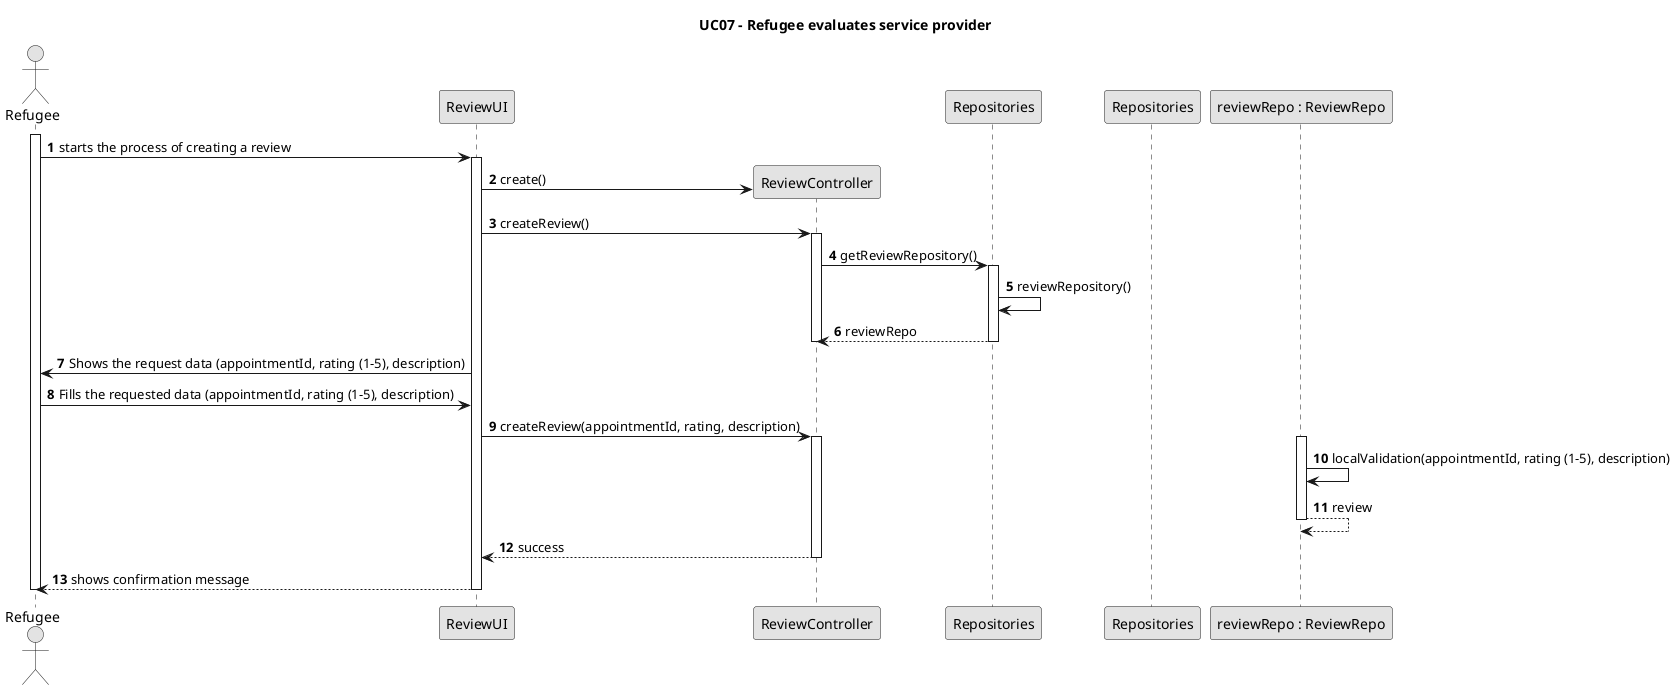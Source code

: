 @startuml

skinparam monochrome true
skinparam packageStyle rectangle
skinparam shadowing false

title UC07 - Refugee evaluates service provider
autonumber

actor Refugee

participant "ReviewUI" as ui
participant "ReviewController" as ctrl
participant "Repositories"
participant Repositories as repo
participant "reviewRepo : ReviewRepo" as reviewRepo

activate Refugee
    Refugee -> ui : starts the process of creating a review
    activate ui
        ui -> ctrl** : create()
        ui -> ctrl : createReview()
        activate ctrl
            ctrl -> Repositories : getReviewRepository()
                    activate Repositories
                        Repositories -> Repositories : reviewRepository()
                        Repositories-->ctrl : reviewRepo
                    deactivate Repositories
        deactivate ctrl
        ui -> Refugee : Shows the request data (appointmentId, rating (1-5), description)
        Refugee -> ui : Fills the requested data (appointmentId, rating (1-5), description)
        ui -> ctrl : createReview(appointmentId, rating, description)
        activate ctrl
        activate reviewRepo
                reviewRepo -> reviewRepo : localValidation(appointmentId, rating (1-5), description)
                reviewRepo --> reviewRepo : review
        deactivate reviewRepo

        ctrl --> ui : success
        deactivate ctrl
        ui --> Refugee : shows confirmation message
    deactivate ui
deactivate Refugee


@enduml
